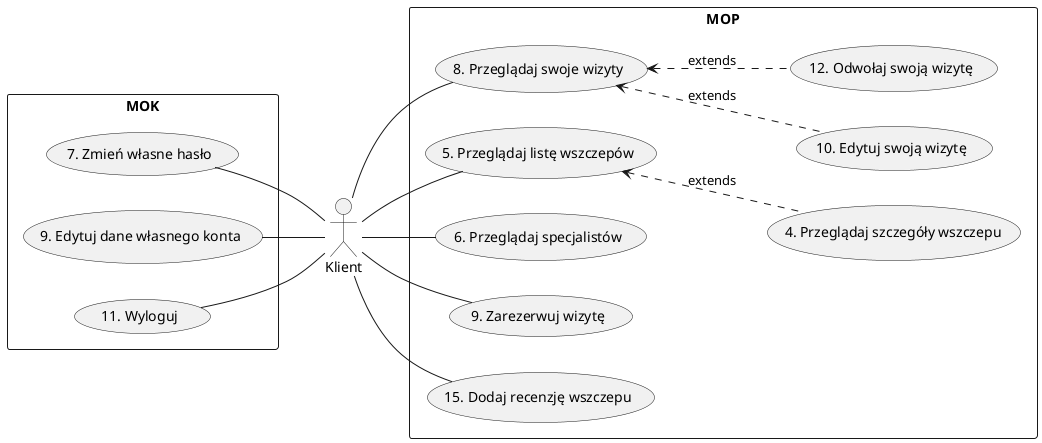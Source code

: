 @startuml
left to right direction
skinparam packageStyle rectangle
actor Klient as g
rectangle MOK {
usecase "7. Zmień własne hasło" as mok7
usecase "9. Edytuj dane własnego konta" as mok9
usecase "11. Wyloguj" as mok11
}

rectangle MOP {
    usecase "4. Przeglądaj szczegóły wszczepu" as mop4
    usecase "5. Przeglądaj listę wszczepów" as mop5
    usecase "6. Przeglądaj specjalistów"  as mop6
    usecase "8. Przeglądaj swoje wizyty" as mop8
    usecase "10. Edytuj swoją wizytę" as mop10
    usecase "9. Zarezerwuj wizytę" as mop9
    usecase "12. Odwołaj swoją wizytę" as mop12
    usecase "15. Dodaj recenzję wszczepu" as mop15
}

g-- mop6
g -- mop5
    mop5 <.. mop4 : extends
g - mop8
g -- mop9
    mop8 <.. mop10 : extends
    mop8 <.. mop12 : extends
g -- mop15

mok7 -- g
mok9 -- g
mok11 -- g
@enduml
@enduml